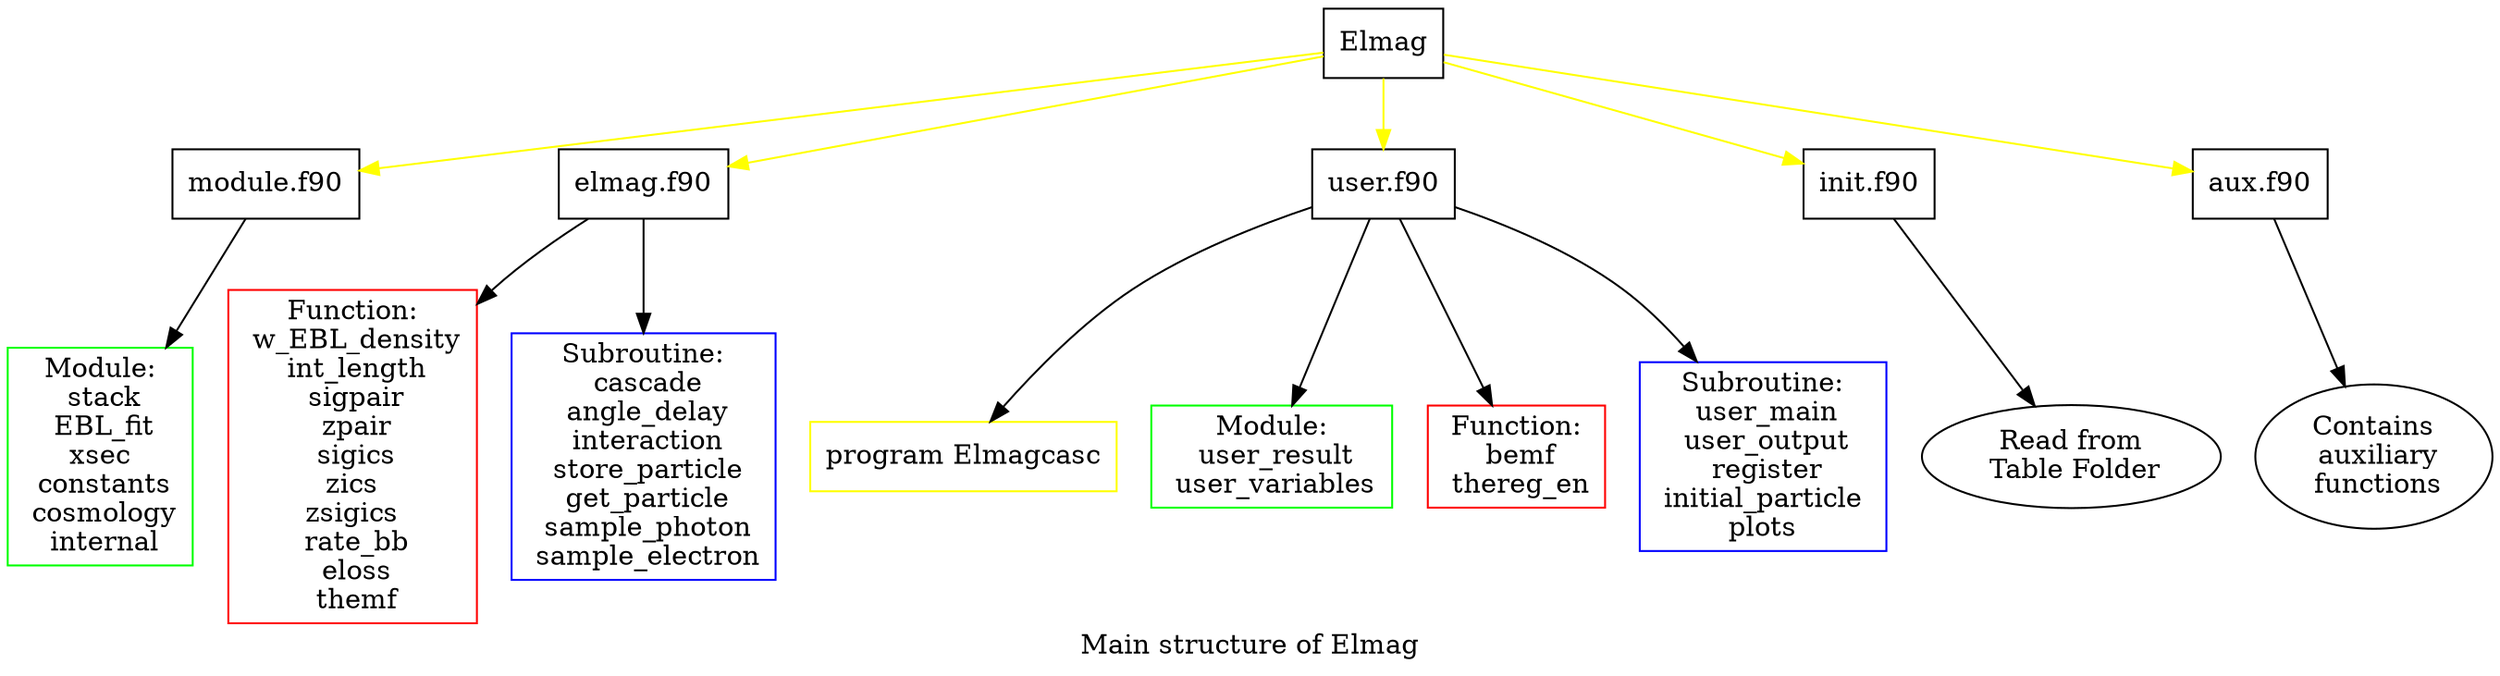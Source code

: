 digraph G {
label = "Main structure of Elmag";
node [shape = record];

A0 [label = "Elmag"];

A1 [label = "module.f90"];
a1bm [label = "Module:\n stack\n EBL_fit\n xsec \n constants\n cosmology\n internal", color = green];

A2 [label = "elmag.f90"];
a2bf [label = "Function:\n w_EBL_density\n int_length\n sigpair\n zpair\n sigics
\n zics \nzsigics\n rate_bb\n eloss\n themf", color = red];
a2bs [label = "Subroutine:\n cascade\n angle_delay\n interaction\n store_particle
\n get_particle\n sample_photon\n sample_electron", color = blue];

A3 [label = "user.f90"];
head [label = "program Elmagcasc", color = yellow];


a3bm [label = "Module:\n user_result\n user_variables", color = green];
a3bf [label = "Function:\n bemf\n thereg_en", color = red]
a3bs [label = "Subroutine:\n user_main\n user_output\n register\n initial_particle \n
plots", color = blue];

A4 [label = "init.f90"];
a4b [label = "Read from\n Table Folder", shape = ellipse];
A5 [label = "aux.f90"];
a5b [label = "Contains\n auxiliary\n functions", shape = ellipse];
A0->{A1;A2;A3;A4;A5}[color="#FFFF00"];
A1->{a1bm};
A2->{a2bf;a2bs};
A3->{head};
A3->{a3bm; a3bf;a3bs};
A4->{a4b};
A5->{a5b};
}
